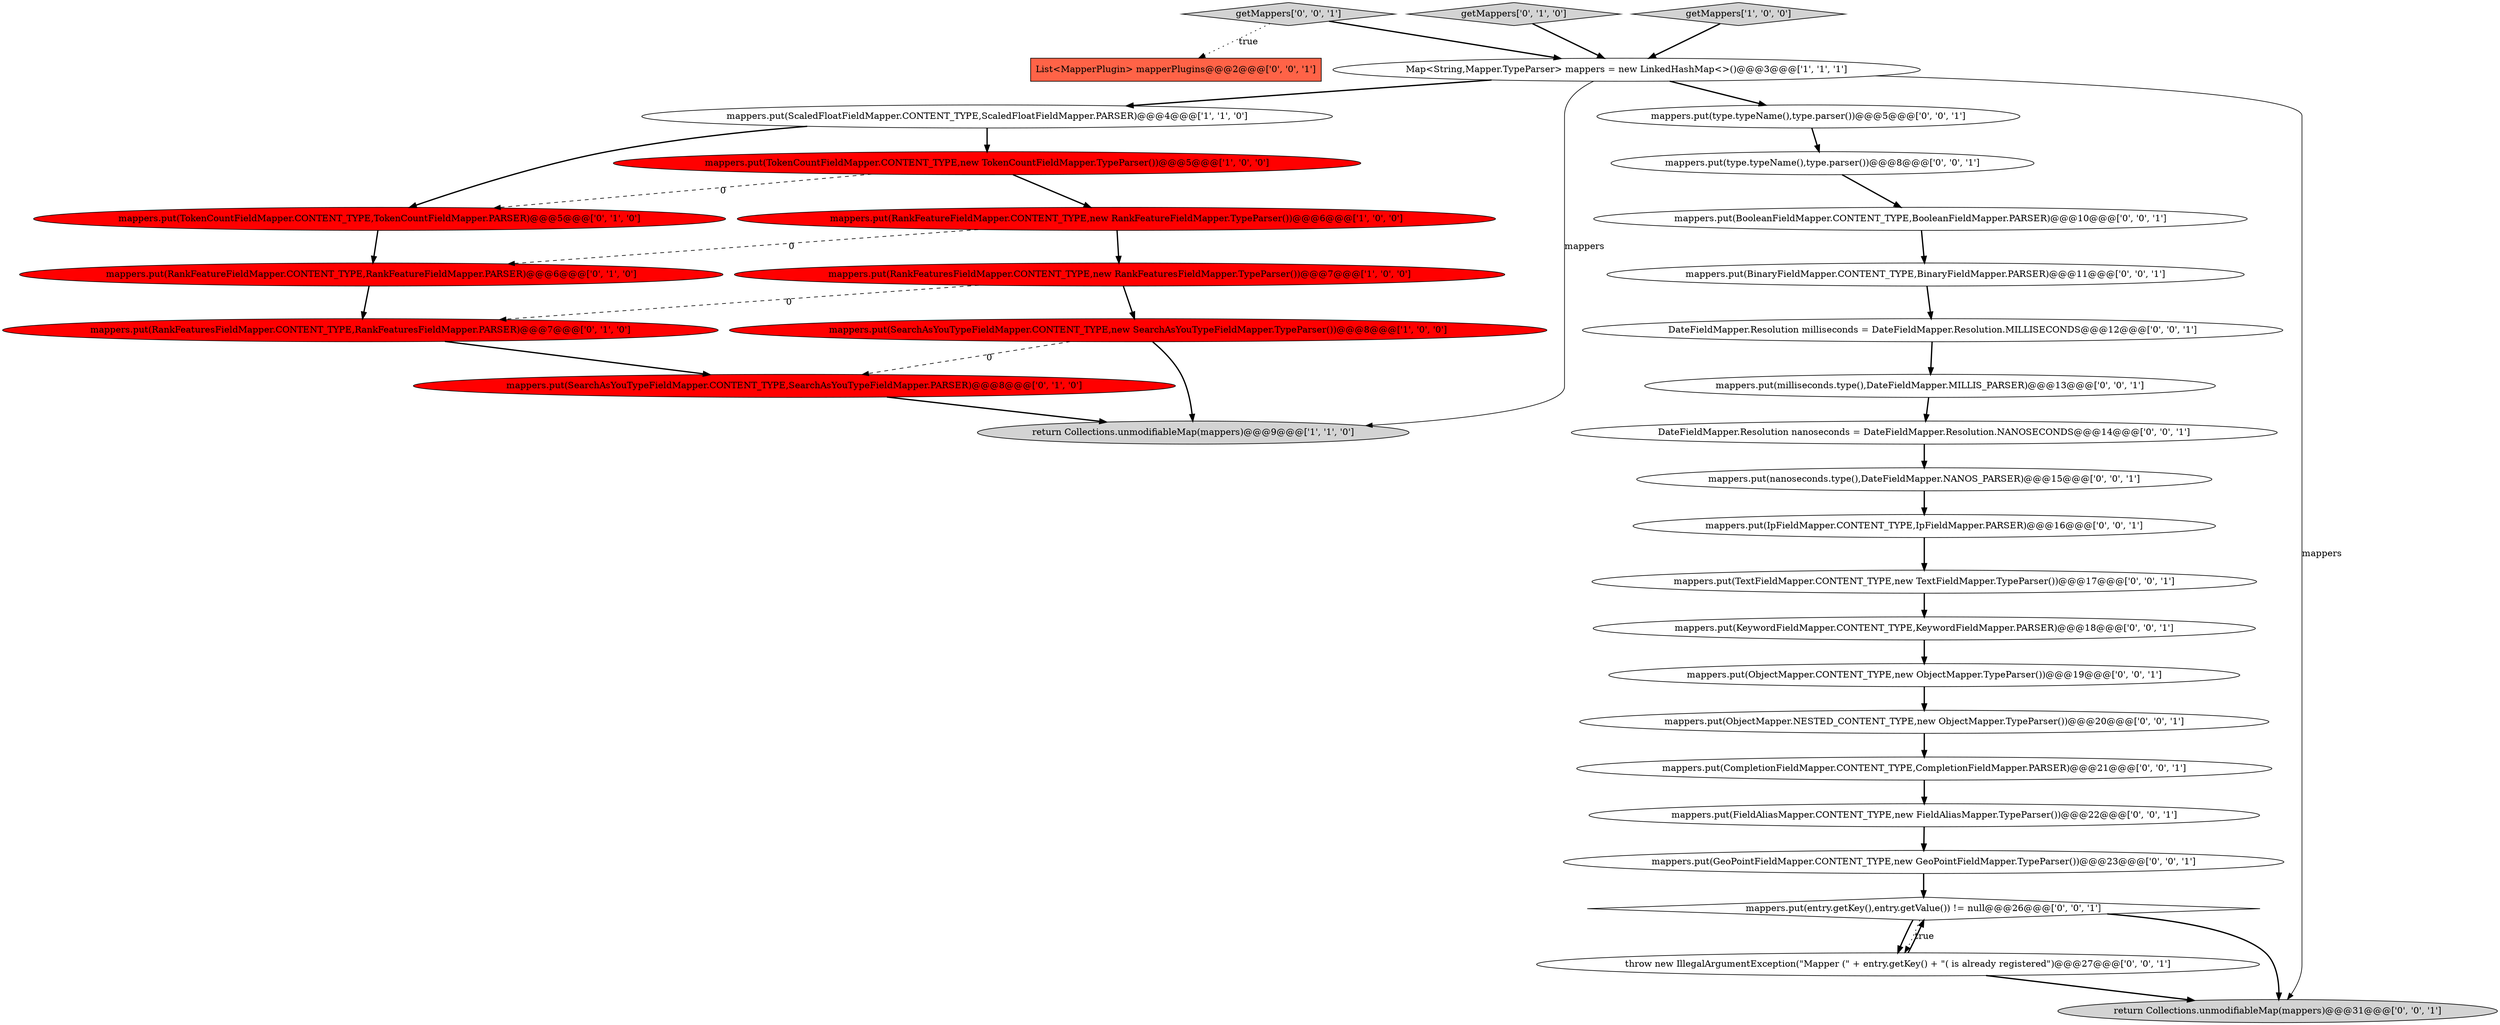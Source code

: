 digraph {
6 [style = filled, label = "mappers.put(ScaledFloatFieldMapper.CONTENT_TYPE,ScaledFloatFieldMapper.PARSER)@@@4@@@['1', '1', '0']", fillcolor = white, shape = ellipse image = "AAA0AAABBB1BBB"];
22 [style = filled, label = "mappers.put(ObjectMapper.NESTED_CONTENT_TYPE,new ObjectMapper.TypeParser())@@@20@@@['0', '0', '1']", fillcolor = white, shape = ellipse image = "AAA0AAABBB3BBB"];
26 [style = filled, label = "DateFieldMapper.Resolution milliseconds = DateFieldMapper.Resolution.MILLISECONDS@@@12@@@['0', '0', '1']", fillcolor = white, shape = ellipse image = "AAA0AAABBB3BBB"];
8 [style = filled, label = "mappers.put(RankFeaturesFieldMapper.CONTENT_TYPE,RankFeaturesFieldMapper.PARSER)@@@7@@@['0', '1', '0']", fillcolor = red, shape = ellipse image = "AAA1AAABBB2BBB"];
17 [style = filled, label = "mappers.put(nanoseconds.type(),DateFieldMapper.NANOS_PARSER)@@@15@@@['0', '0', '1']", fillcolor = white, shape = ellipse image = "AAA0AAABBB3BBB"];
28 [style = filled, label = "mappers.put(type.typeName(),type.parser())@@@8@@@['0', '0', '1']", fillcolor = white, shape = ellipse image = "AAA0AAABBB3BBB"];
27 [style = filled, label = "mappers.put(TextFieldMapper.CONTENT_TYPE,new TextFieldMapper.TypeParser())@@@17@@@['0', '0', '1']", fillcolor = white, shape = ellipse image = "AAA0AAABBB3BBB"];
10 [style = filled, label = "mappers.put(TokenCountFieldMapper.CONTENT_TYPE,TokenCountFieldMapper.PARSER)@@@5@@@['0', '1', '0']", fillcolor = red, shape = ellipse image = "AAA1AAABBB2BBB"];
21 [style = filled, label = "List<MapperPlugin> mapperPlugins@@@2@@@['0', '0', '1']", fillcolor = tomato, shape = box image = "AAA0AAABBB3BBB"];
24 [style = filled, label = "mappers.put(ObjectMapper.CONTENT_TYPE,new ObjectMapper.TypeParser())@@@19@@@['0', '0', '1']", fillcolor = white, shape = ellipse image = "AAA0AAABBB3BBB"];
11 [style = filled, label = "mappers.put(SearchAsYouTypeFieldMapper.CONTENT_TYPE,SearchAsYouTypeFieldMapper.PARSER)@@@8@@@['0', '1', '0']", fillcolor = red, shape = ellipse image = "AAA1AAABBB2BBB"];
2 [style = filled, label = "return Collections.unmodifiableMap(mappers)@@@9@@@['1', '1', '0']", fillcolor = lightgray, shape = ellipse image = "AAA0AAABBB1BBB"];
18 [style = filled, label = "mappers.put(IpFieldMapper.CONTENT_TYPE,IpFieldMapper.PARSER)@@@16@@@['0', '0', '1']", fillcolor = white, shape = ellipse image = "AAA0AAABBB3BBB"];
1 [style = filled, label = "mappers.put(RankFeatureFieldMapper.CONTENT_TYPE,new RankFeatureFieldMapper.TypeParser())@@@6@@@['1', '0', '0']", fillcolor = red, shape = ellipse image = "AAA1AAABBB1BBB"];
31 [style = filled, label = "DateFieldMapper.Resolution nanoseconds = DateFieldMapper.Resolution.NANOSECONDS@@@14@@@['0', '0', '1']", fillcolor = white, shape = ellipse image = "AAA0AAABBB3BBB"];
23 [style = filled, label = "mappers.put(GeoPointFieldMapper.CONTENT_TYPE,new GeoPointFieldMapper.TypeParser())@@@23@@@['0', '0', '1']", fillcolor = white, shape = ellipse image = "AAA0AAABBB3BBB"];
25 [style = filled, label = "mappers.put(type.typeName(),type.parser())@@@5@@@['0', '0', '1']", fillcolor = white, shape = ellipse image = "AAA0AAABBB3BBB"];
15 [style = filled, label = "mappers.put(KeywordFieldMapper.CONTENT_TYPE,KeywordFieldMapper.PARSER)@@@18@@@['0', '0', '1']", fillcolor = white, shape = ellipse image = "AAA0AAABBB3BBB"];
30 [style = filled, label = "mappers.put(milliseconds.type(),DateFieldMapper.MILLIS_PARSER)@@@13@@@['0', '0', '1']", fillcolor = white, shape = ellipse image = "AAA0AAABBB3BBB"];
4 [style = filled, label = "mappers.put(TokenCountFieldMapper.CONTENT_TYPE,new TokenCountFieldMapper.TypeParser())@@@5@@@['1', '0', '0']", fillcolor = red, shape = ellipse image = "AAA1AAABBB1BBB"];
19 [style = filled, label = "getMappers['0', '0', '1']", fillcolor = lightgray, shape = diamond image = "AAA0AAABBB3BBB"];
5 [style = filled, label = "mappers.put(RankFeaturesFieldMapper.CONTENT_TYPE,new RankFeaturesFieldMapper.TypeParser())@@@7@@@['1', '0', '0']", fillcolor = red, shape = ellipse image = "AAA1AAABBB1BBB"];
0 [style = filled, label = "Map<String,Mapper.TypeParser> mappers = new LinkedHashMap<>()@@@3@@@['1', '1', '1']", fillcolor = white, shape = ellipse image = "AAA0AAABBB1BBB"];
13 [style = filled, label = "mappers.put(BooleanFieldMapper.CONTENT_TYPE,BooleanFieldMapper.PARSER)@@@10@@@['0', '0', '1']", fillcolor = white, shape = ellipse image = "AAA0AAABBB3BBB"];
20 [style = filled, label = "throw new IllegalArgumentException(\"Mapper (\" + entry.getKey() + \"( is already registered\")@@@27@@@['0', '0', '1']", fillcolor = white, shape = ellipse image = "AAA0AAABBB3BBB"];
29 [style = filled, label = "mappers.put(BinaryFieldMapper.CONTENT_TYPE,BinaryFieldMapper.PARSER)@@@11@@@['0', '0', '1']", fillcolor = white, shape = ellipse image = "AAA0AAABBB3BBB"];
32 [style = filled, label = "mappers.put(CompletionFieldMapper.CONTENT_TYPE,CompletionFieldMapper.PARSER)@@@21@@@['0', '0', '1']", fillcolor = white, shape = ellipse image = "AAA0AAABBB3BBB"];
9 [style = filled, label = "getMappers['0', '1', '0']", fillcolor = lightgray, shape = diamond image = "AAA0AAABBB2BBB"];
7 [style = filled, label = "getMappers['1', '0', '0']", fillcolor = lightgray, shape = diamond image = "AAA0AAABBB1BBB"];
14 [style = filled, label = "mappers.put(entry.getKey(),entry.getValue()) != null@@@26@@@['0', '0', '1']", fillcolor = white, shape = diamond image = "AAA0AAABBB3BBB"];
33 [style = filled, label = "return Collections.unmodifiableMap(mappers)@@@31@@@['0', '0', '1']", fillcolor = lightgray, shape = ellipse image = "AAA0AAABBB3BBB"];
3 [style = filled, label = "mappers.put(SearchAsYouTypeFieldMapper.CONTENT_TYPE,new SearchAsYouTypeFieldMapper.TypeParser())@@@8@@@['1', '0', '0']", fillcolor = red, shape = ellipse image = "AAA1AAABBB1BBB"];
16 [style = filled, label = "mappers.put(FieldAliasMapper.CONTENT_TYPE,new FieldAliasMapper.TypeParser())@@@22@@@['0', '0', '1']", fillcolor = white, shape = ellipse image = "AAA0AAABBB3BBB"];
12 [style = filled, label = "mappers.put(RankFeatureFieldMapper.CONTENT_TYPE,RankFeatureFieldMapper.PARSER)@@@6@@@['0', '1', '0']", fillcolor = red, shape = ellipse image = "AAA1AAABBB2BBB"];
1->5 [style = bold, label=""];
5->3 [style = bold, label=""];
25->28 [style = bold, label=""];
9->0 [style = bold, label=""];
0->33 [style = solid, label="mappers"];
0->6 [style = bold, label=""];
28->13 [style = bold, label=""];
22->32 [style = bold, label=""];
7->0 [style = bold, label=""];
20->14 [style = bold, label=""];
19->21 [style = dotted, label="true"];
16->23 [style = bold, label=""];
32->16 [style = bold, label=""];
24->22 [style = bold, label=""];
11->2 [style = bold, label=""];
27->15 [style = bold, label=""];
14->33 [style = bold, label=""];
20->33 [style = bold, label=""];
19->0 [style = bold, label=""];
26->30 [style = bold, label=""];
29->26 [style = bold, label=""];
23->14 [style = bold, label=""];
14->20 [style = dotted, label="true"];
1->12 [style = dashed, label="0"];
6->4 [style = bold, label=""];
0->2 [style = solid, label="mappers"];
13->29 [style = bold, label=""];
3->2 [style = bold, label=""];
18->27 [style = bold, label=""];
0->25 [style = bold, label=""];
10->12 [style = bold, label=""];
12->8 [style = bold, label=""];
30->31 [style = bold, label=""];
6->10 [style = bold, label=""];
15->24 [style = bold, label=""];
5->8 [style = dashed, label="0"];
4->1 [style = bold, label=""];
31->17 [style = bold, label=""];
4->10 [style = dashed, label="0"];
8->11 [style = bold, label=""];
17->18 [style = bold, label=""];
3->11 [style = dashed, label="0"];
14->20 [style = bold, label=""];
}
